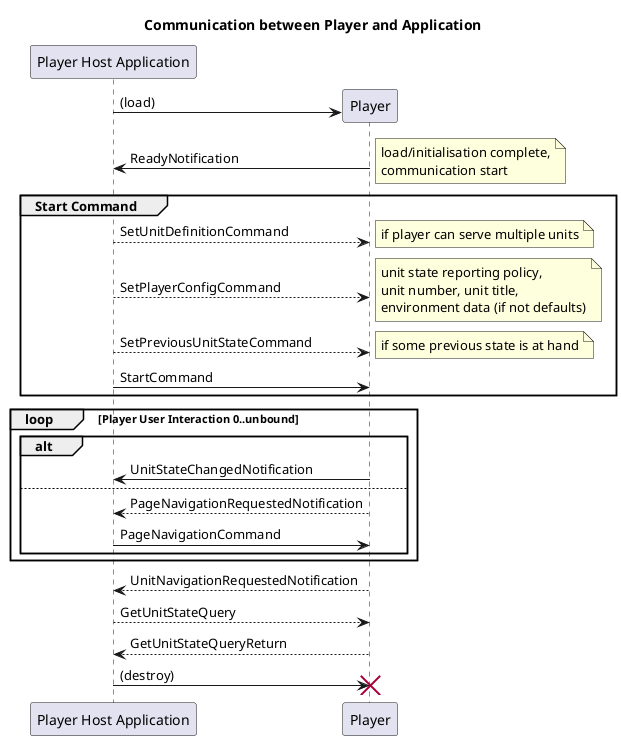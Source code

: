 @startuml
title Communication between Player and Application
participant "Player Host Application" as app

create Player
app -> Player: (load)
Player -> app: ReadyNotification
note right
    load/initialisation complete,
    communication start
end note

group Start Command
    app --> Player: SetUnitDefinitionCommand
    note right
        if player can serve multiple units
    end note
    app --> Player: SetPlayerConfigCommand
    note right
        unit state reporting policy,
        unit number, unit title,
        environment data (if not defaults)
    end note
    app --> Player: SetPreviousUnitStateCommand
    note right
        if some previous state is at hand
    end note

    app -> Player: StartCommand
end

loop Player User Interaction 0..unbound
    alt
        Player -> app: UnitStateChangedNotification
    else
        Player --> app: PageNavigationRequestedNotification
        app -> Player: PageNavigationCommand
    end
end

Player --> app: UnitNavigationRequestedNotification
app --> Player: GetUnitStateQuery
Player --> app: GetUnitStateQueryReturn

app -> Player: (destroy)
destroy Player

@enduml
